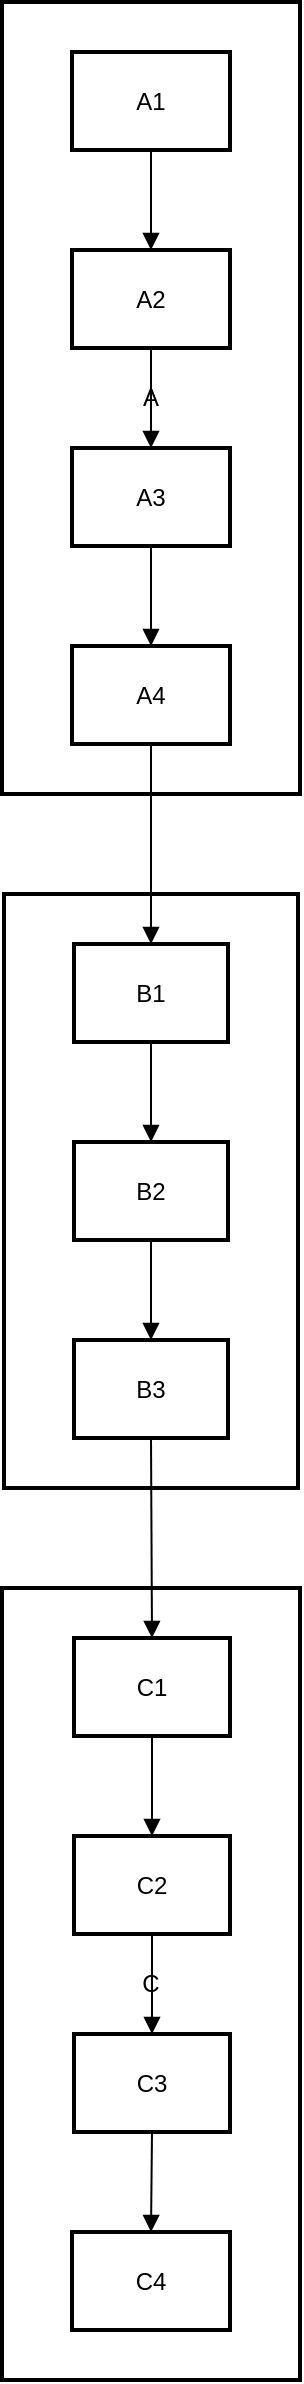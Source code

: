 <mxfile version="24.9.3">
  <diagram name="Página-1" id="M_rx_fChenOUnlwrMdvN">
    <mxGraphModel>
      <root>
        <mxCell id="0" />
        <mxCell id="1" parent="0" />
        <mxCell id="2" value="C" style="whiteSpace=wrap;strokeWidth=2;" vertex="1" parent="1">
          <mxGeometry x="8" y="801" width="149" height="396" as="geometry" />
        </mxCell>
        <mxCell id="3" value="B" style="whiteSpace=wrap;strokeWidth=2;" vertex="1" parent="1">
          <mxGeometry x="9" y="454" width="147" height="297" as="geometry" />
        </mxCell>
        <mxCell id="4" value="A" style="whiteSpace=wrap;strokeWidth=2;" vertex="1" parent="1">
          <mxGeometry x="8" y="8" width="149" height="396" as="geometry" />
        </mxCell>
        <mxCell id="5" value="A1" style="whiteSpace=wrap;strokeWidth=2;" vertex="1" parent="1">
          <mxGeometry x="43" y="33" width="79" height="49" as="geometry" />
        </mxCell>
        <mxCell id="6" value="A2" style="whiteSpace=wrap;strokeWidth=2;" vertex="1" parent="1">
          <mxGeometry x="43" y="132" width="79" height="49" as="geometry" />
        </mxCell>
        <mxCell id="7" value="A3" style="whiteSpace=wrap;strokeWidth=2;" vertex="1" parent="1">
          <mxGeometry x="43" y="231" width="79" height="49" as="geometry" />
        </mxCell>
        <mxCell id="8" value="A4" style="whiteSpace=wrap;strokeWidth=2;" vertex="1" parent="1">
          <mxGeometry x="43" y="330" width="79" height="49" as="geometry" />
        </mxCell>
        <mxCell id="9" value="B1" style="whiteSpace=wrap;strokeWidth=2;" vertex="1" parent="1">
          <mxGeometry x="44" y="479" width="77" height="49" as="geometry" />
        </mxCell>
        <mxCell id="10" value="B2" style="whiteSpace=wrap;strokeWidth=2;" vertex="1" parent="1">
          <mxGeometry x="44" y="578" width="77" height="49" as="geometry" />
        </mxCell>
        <mxCell id="11" value="B3" style="whiteSpace=wrap;strokeWidth=2;" vertex="1" parent="1">
          <mxGeometry x="44" y="677" width="77" height="49" as="geometry" />
        </mxCell>
        <mxCell id="12" value="C1" style="whiteSpace=wrap;strokeWidth=2;" vertex="1" parent="1">
          <mxGeometry x="44" y="826" width="78" height="49" as="geometry" />
        </mxCell>
        <mxCell id="13" value="C2" style="whiteSpace=wrap;strokeWidth=2;" vertex="1" parent="1">
          <mxGeometry x="44" y="925" width="78" height="49" as="geometry" />
        </mxCell>
        <mxCell id="14" value="C3" style="whiteSpace=wrap;strokeWidth=2;" vertex="1" parent="1">
          <mxGeometry x="44" y="1024" width="78" height="49" as="geometry" />
        </mxCell>
        <mxCell id="15" value="C4" style="whiteSpace=wrap;strokeWidth=2;" vertex="1" parent="1">
          <mxGeometry x="43" y="1123" width="79" height="49" as="geometry" />
        </mxCell>
        <mxCell id="16" value="" style="curved=1;startArrow=none;endArrow=block;exitX=0.5;exitY=1;entryX=0.5;entryY=0;" edge="1" parent="1" source="5" target="6">
          <mxGeometry relative="1" as="geometry">
            <Array as="points" />
          </mxGeometry>
        </mxCell>
        <mxCell id="17" value="" style="curved=1;startArrow=none;endArrow=block;exitX=0.5;exitY=1;entryX=0.5;entryY=0;" edge="1" parent="1" source="6" target="7">
          <mxGeometry relative="1" as="geometry">
            <Array as="points" />
          </mxGeometry>
        </mxCell>
        <mxCell id="18" value="" style="curved=1;startArrow=none;endArrow=block;exitX=0.5;exitY=1;entryX=0.5;entryY=0;" edge="1" parent="1" source="7" target="8">
          <mxGeometry relative="1" as="geometry">
            <Array as="points" />
          </mxGeometry>
        </mxCell>
        <mxCell id="19" value="" style="curved=1;startArrow=none;endArrow=block;exitX=0.5;exitY=1;entryX=0.5;entryY=0;" edge="1" parent="1" source="9" target="10">
          <mxGeometry relative="1" as="geometry">
            <Array as="points" />
          </mxGeometry>
        </mxCell>
        <mxCell id="20" value="" style="curved=1;startArrow=none;endArrow=block;exitX=0.5;exitY=1;entryX=0.5;entryY=0;" edge="1" parent="1" source="10" target="11">
          <mxGeometry relative="1" as="geometry">
            <Array as="points" />
          </mxGeometry>
        </mxCell>
        <mxCell id="21" value="" style="curved=1;startArrow=none;endArrow=block;exitX=0.5;exitY=1;entryX=0.5;entryY=0;" edge="1" parent="1" source="12" target="13">
          <mxGeometry relative="1" as="geometry">
            <Array as="points" />
          </mxGeometry>
        </mxCell>
        <mxCell id="22" value="" style="curved=1;startArrow=none;endArrow=block;exitX=0.5;exitY=1;entryX=0.5;entryY=0;" edge="1" parent="1" source="13" target="14">
          <mxGeometry relative="1" as="geometry">
            <Array as="points" />
          </mxGeometry>
        </mxCell>
        <mxCell id="23" value="" style="curved=1;startArrow=none;endArrow=block;exitX=0.5;exitY=1;entryX=0.5;entryY=0;" edge="1" parent="1" source="14" target="15">
          <mxGeometry relative="1" as="geometry">
            <Array as="points" />
          </mxGeometry>
        </mxCell>
        <mxCell id="24" value="" style="curved=1;startArrow=none;endArrow=block;exitX=0.5;exitY=1;entryX=0.5;entryY=0;" edge="1" parent="1" source="8" target="9">
          <mxGeometry relative="1" as="geometry">
            <Array as="points" />
          </mxGeometry>
        </mxCell>
        <mxCell id="25" value="" style="curved=1;startArrow=none;endArrow=block;exitX=0.5;exitY=1;entryX=0.5;entryY=0;" edge="1" parent="1" source="11" target="12">
          <mxGeometry relative="1" as="geometry">
            <Array as="points" />
          </mxGeometry>
        </mxCell>
      </root>
    </mxGraphModel>
  </diagram>
</mxfile>
